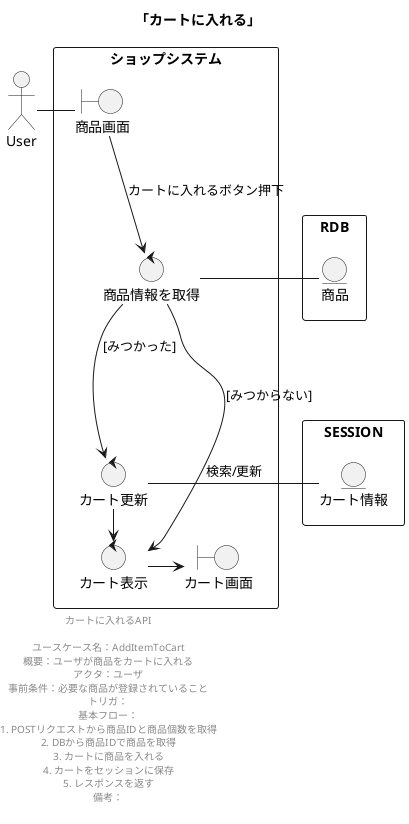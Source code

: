 @startuml
title 「カートに入れる」

actor User



rectangle SESSION {
  entity カート情報
}


rectangle RDB {
  entity 商品
}

rectangle ショップシステム {
  boundary 商品画面
  control 商品情報を取得
  control カート更新
  control カート表示
  boundary カート画面
}

User - 商品画面
商品画面 --> 商品情報を取得: カートに入れるボタン押下
商品情報を取得 - 商品
商品情報を取得 --> カート更新: "[みつかった]"
商品情報を取得 ---> カート表示: "[みつからない]"
カート更新 -> カート表示
カート表示 -> カート画面
カート更新 - カート情報: 検索/更新

left footer
  カートに入れるAPI

  ユースケース名：AddItemToCart
  概要：ユーザが商品をカートに入れる
  アクタ：ユーザ
  事前条件：必要な商品が登録されていること
  トリガ：
  基本フロー：
    1. POSTリクエストから商品IDと商品個数を取得
    2. DBから商品IDで商品を取得
    3. カートに商品を入れる
    4. カートをセッションに保存
    5. レスポンスを返す
  備考：

end footer

@enduml